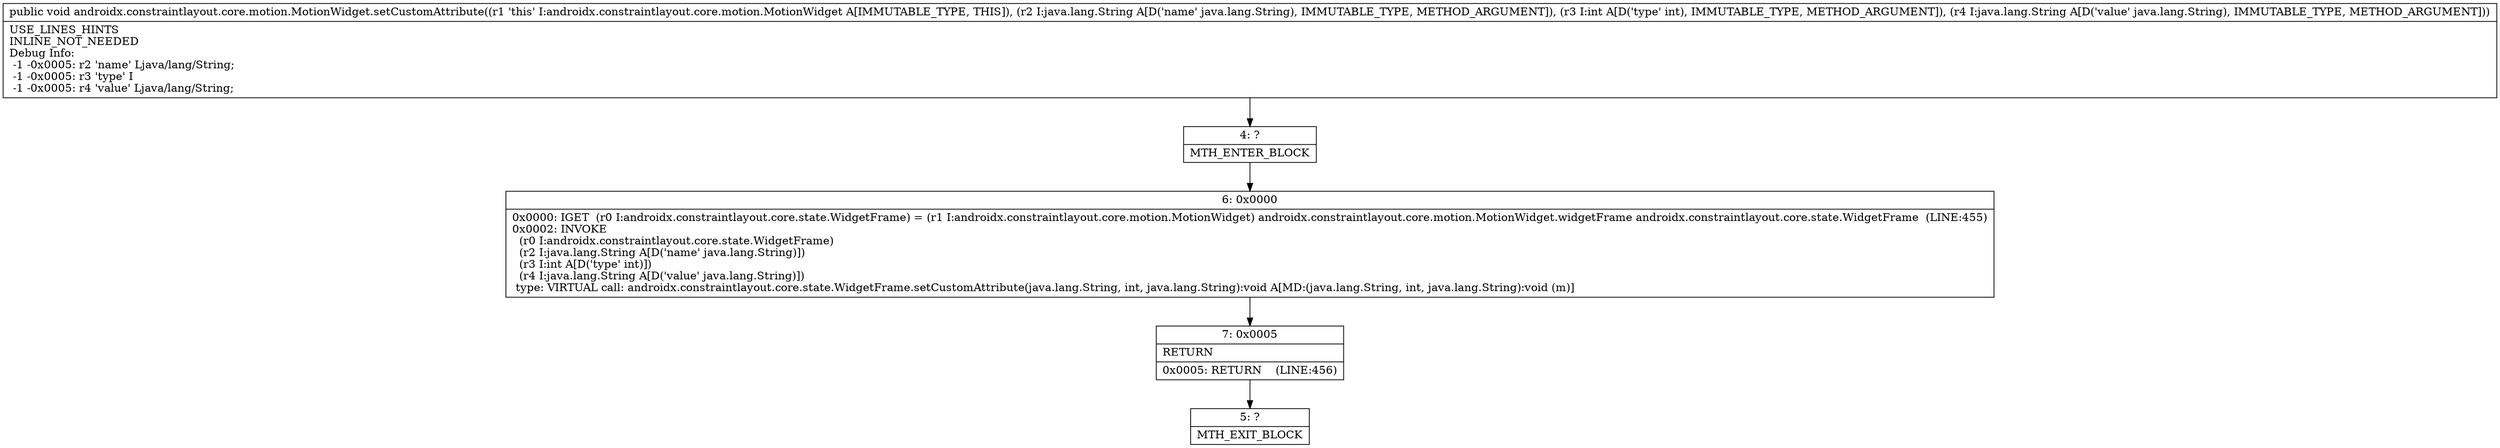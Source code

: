 digraph "CFG forandroidx.constraintlayout.core.motion.MotionWidget.setCustomAttribute(Ljava\/lang\/String;ILjava\/lang\/String;)V" {
Node_4 [shape=record,label="{4\:\ ?|MTH_ENTER_BLOCK\l}"];
Node_6 [shape=record,label="{6\:\ 0x0000|0x0000: IGET  (r0 I:androidx.constraintlayout.core.state.WidgetFrame) = (r1 I:androidx.constraintlayout.core.motion.MotionWidget) androidx.constraintlayout.core.motion.MotionWidget.widgetFrame androidx.constraintlayout.core.state.WidgetFrame  (LINE:455)\l0x0002: INVOKE  \l  (r0 I:androidx.constraintlayout.core.state.WidgetFrame)\l  (r2 I:java.lang.String A[D('name' java.lang.String)])\l  (r3 I:int A[D('type' int)])\l  (r4 I:java.lang.String A[D('value' java.lang.String)])\l type: VIRTUAL call: androidx.constraintlayout.core.state.WidgetFrame.setCustomAttribute(java.lang.String, int, java.lang.String):void A[MD:(java.lang.String, int, java.lang.String):void (m)]\l}"];
Node_7 [shape=record,label="{7\:\ 0x0005|RETURN\l|0x0005: RETURN    (LINE:456)\l}"];
Node_5 [shape=record,label="{5\:\ ?|MTH_EXIT_BLOCK\l}"];
MethodNode[shape=record,label="{public void androidx.constraintlayout.core.motion.MotionWidget.setCustomAttribute((r1 'this' I:androidx.constraintlayout.core.motion.MotionWidget A[IMMUTABLE_TYPE, THIS]), (r2 I:java.lang.String A[D('name' java.lang.String), IMMUTABLE_TYPE, METHOD_ARGUMENT]), (r3 I:int A[D('type' int), IMMUTABLE_TYPE, METHOD_ARGUMENT]), (r4 I:java.lang.String A[D('value' java.lang.String), IMMUTABLE_TYPE, METHOD_ARGUMENT]))  | USE_LINES_HINTS\lINLINE_NOT_NEEDED\lDebug Info:\l  \-1 \-0x0005: r2 'name' Ljava\/lang\/String;\l  \-1 \-0x0005: r3 'type' I\l  \-1 \-0x0005: r4 'value' Ljava\/lang\/String;\l}"];
MethodNode -> Node_4;Node_4 -> Node_6;
Node_6 -> Node_7;
Node_7 -> Node_5;
}

